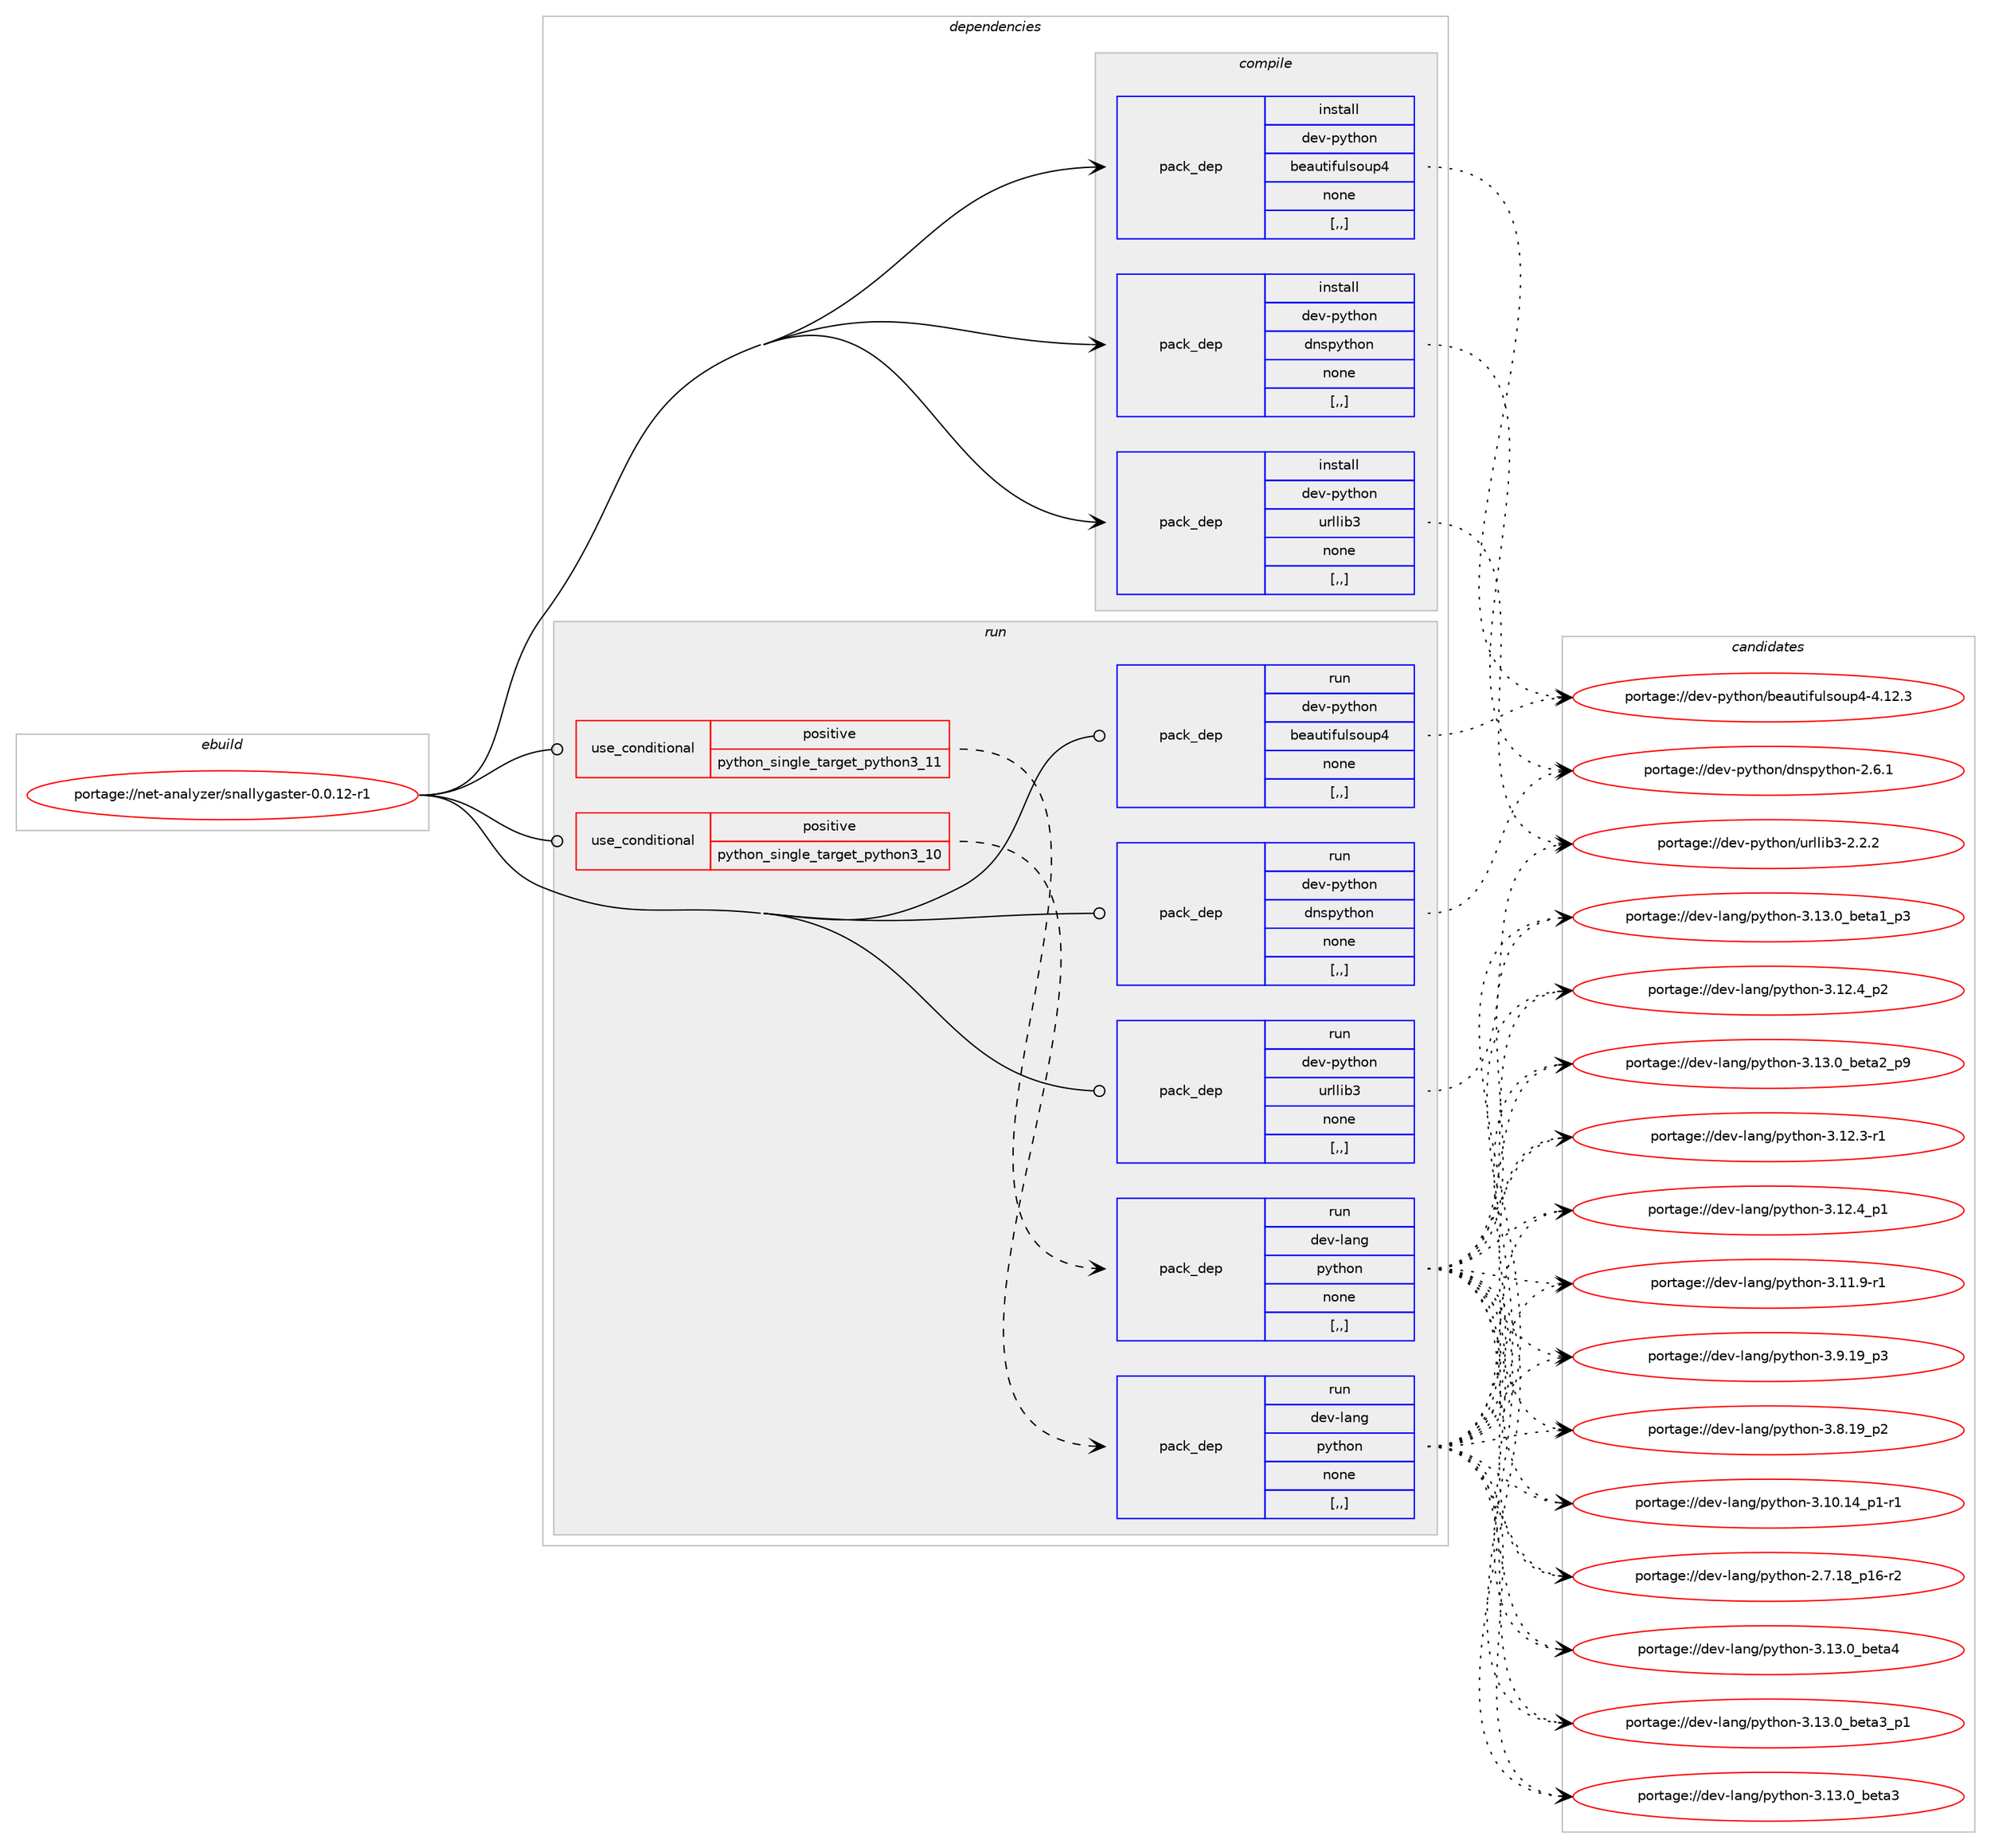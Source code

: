 digraph prolog {

# *************
# Graph options
# *************

newrank=true;
concentrate=true;
compound=true;
graph [rankdir=LR,fontname=Helvetica,fontsize=10,ranksep=1.5];#, ranksep=2.5, nodesep=0.2];
edge  [arrowhead=vee];
node  [fontname=Helvetica,fontsize=10];

# **********
# The ebuild
# **********

subgraph cluster_leftcol {
color=gray;
label=<<i>ebuild</i>>;
id [label="portage://net-analyzer/snallygaster-0.0.12-r1", color=red, width=4, href="../net-analyzer/snallygaster-0.0.12-r1.svg"];
}

# ****************
# The dependencies
# ****************

subgraph cluster_midcol {
color=gray;
label=<<i>dependencies</i>>;
subgraph cluster_compile {
fillcolor="#eeeeee";
style=filled;
label=<<i>compile</i>>;
subgraph pack250720 {
dependency341246 [label=<<TABLE BORDER="0" CELLBORDER="1" CELLSPACING="0" CELLPADDING="4" WIDTH="220"><TR><TD ROWSPAN="6" CELLPADDING="30">pack_dep</TD></TR><TR><TD WIDTH="110">install</TD></TR><TR><TD>dev-python</TD></TR><TR><TD>beautifulsoup4</TD></TR><TR><TD>none</TD></TR><TR><TD>[,,]</TD></TR></TABLE>>, shape=none, color=blue];
}
id:e -> dependency341246:w [weight=20,style="solid",arrowhead="vee"];
subgraph pack250721 {
dependency341247 [label=<<TABLE BORDER="0" CELLBORDER="1" CELLSPACING="0" CELLPADDING="4" WIDTH="220"><TR><TD ROWSPAN="6" CELLPADDING="30">pack_dep</TD></TR><TR><TD WIDTH="110">install</TD></TR><TR><TD>dev-python</TD></TR><TR><TD>dnspython</TD></TR><TR><TD>none</TD></TR><TR><TD>[,,]</TD></TR></TABLE>>, shape=none, color=blue];
}
id:e -> dependency341247:w [weight=20,style="solid",arrowhead="vee"];
subgraph pack250722 {
dependency341248 [label=<<TABLE BORDER="0" CELLBORDER="1" CELLSPACING="0" CELLPADDING="4" WIDTH="220"><TR><TD ROWSPAN="6" CELLPADDING="30">pack_dep</TD></TR><TR><TD WIDTH="110">install</TD></TR><TR><TD>dev-python</TD></TR><TR><TD>urllib3</TD></TR><TR><TD>none</TD></TR><TR><TD>[,,]</TD></TR></TABLE>>, shape=none, color=blue];
}
id:e -> dependency341248:w [weight=20,style="solid",arrowhead="vee"];
}
subgraph cluster_compileandrun {
fillcolor="#eeeeee";
style=filled;
label=<<i>compile and run</i>>;
}
subgraph cluster_run {
fillcolor="#eeeeee";
style=filled;
label=<<i>run</i>>;
subgraph cond87936 {
dependency341249 [label=<<TABLE BORDER="0" CELLBORDER="1" CELLSPACING="0" CELLPADDING="4"><TR><TD ROWSPAN="3" CELLPADDING="10">use_conditional</TD></TR><TR><TD>positive</TD></TR><TR><TD>python_single_target_python3_10</TD></TR></TABLE>>, shape=none, color=red];
subgraph pack250723 {
dependency341250 [label=<<TABLE BORDER="0" CELLBORDER="1" CELLSPACING="0" CELLPADDING="4" WIDTH="220"><TR><TD ROWSPAN="6" CELLPADDING="30">pack_dep</TD></TR><TR><TD WIDTH="110">run</TD></TR><TR><TD>dev-lang</TD></TR><TR><TD>python</TD></TR><TR><TD>none</TD></TR><TR><TD>[,,]</TD></TR></TABLE>>, shape=none, color=blue];
}
dependency341249:e -> dependency341250:w [weight=20,style="dashed",arrowhead="vee"];
}
id:e -> dependency341249:w [weight=20,style="solid",arrowhead="odot"];
subgraph cond87937 {
dependency341251 [label=<<TABLE BORDER="0" CELLBORDER="1" CELLSPACING="0" CELLPADDING="4"><TR><TD ROWSPAN="3" CELLPADDING="10">use_conditional</TD></TR><TR><TD>positive</TD></TR><TR><TD>python_single_target_python3_11</TD></TR></TABLE>>, shape=none, color=red];
subgraph pack250724 {
dependency341252 [label=<<TABLE BORDER="0" CELLBORDER="1" CELLSPACING="0" CELLPADDING="4" WIDTH="220"><TR><TD ROWSPAN="6" CELLPADDING="30">pack_dep</TD></TR><TR><TD WIDTH="110">run</TD></TR><TR><TD>dev-lang</TD></TR><TR><TD>python</TD></TR><TR><TD>none</TD></TR><TR><TD>[,,]</TD></TR></TABLE>>, shape=none, color=blue];
}
dependency341251:e -> dependency341252:w [weight=20,style="dashed",arrowhead="vee"];
}
id:e -> dependency341251:w [weight=20,style="solid",arrowhead="odot"];
subgraph pack250725 {
dependency341253 [label=<<TABLE BORDER="0" CELLBORDER="1" CELLSPACING="0" CELLPADDING="4" WIDTH="220"><TR><TD ROWSPAN="6" CELLPADDING="30">pack_dep</TD></TR><TR><TD WIDTH="110">run</TD></TR><TR><TD>dev-python</TD></TR><TR><TD>beautifulsoup4</TD></TR><TR><TD>none</TD></TR><TR><TD>[,,]</TD></TR></TABLE>>, shape=none, color=blue];
}
id:e -> dependency341253:w [weight=20,style="solid",arrowhead="odot"];
subgraph pack250726 {
dependency341254 [label=<<TABLE BORDER="0" CELLBORDER="1" CELLSPACING="0" CELLPADDING="4" WIDTH="220"><TR><TD ROWSPAN="6" CELLPADDING="30">pack_dep</TD></TR><TR><TD WIDTH="110">run</TD></TR><TR><TD>dev-python</TD></TR><TR><TD>dnspython</TD></TR><TR><TD>none</TD></TR><TR><TD>[,,]</TD></TR></TABLE>>, shape=none, color=blue];
}
id:e -> dependency341254:w [weight=20,style="solid",arrowhead="odot"];
subgraph pack250727 {
dependency341255 [label=<<TABLE BORDER="0" CELLBORDER="1" CELLSPACING="0" CELLPADDING="4" WIDTH="220"><TR><TD ROWSPAN="6" CELLPADDING="30">pack_dep</TD></TR><TR><TD WIDTH="110">run</TD></TR><TR><TD>dev-python</TD></TR><TR><TD>urllib3</TD></TR><TR><TD>none</TD></TR><TR><TD>[,,]</TD></TR></TABLE>>, shape=none, color=blue];
}
id:e -> dependency341255:w [weight=20,style="solid",arrowhead="odot"];
}
}

# **************
# The candidates
# **************

subgraph cluster_choices {
rank=same;
color=gray;
label=<<i>candidates</i>>;

subgraph choice250720 {
color=black;
nodesep=1;
choice100101118451121211161041111104798101971171161051021171081151111171125245524649504651 [label="portage://dev-python/beautifulsoup4-4.12.3", color=red, width=4,href="../dev-python/beautifulsoup4-4.12.3.svg"];
dependency341246:e -> choice100101118451121211161041111104798101971171161051021171081151111171125245524649504651:w [style=dotted,weight="100"];
}
subgraph choice250721 {
color=black;
nodesep=1;
choice1001011184511212111610411111047100110115112121116104111110455046544649 [label="portage://dev-python/dnspython-2.6.1", color=red, width=4,href="../dev-python/dnspython-2.6.1.svg"];
dependency341247:e -> choice1001011184511212111610411111047100110115112121116104111110455046544649:w [style=dotted,weight="100"];
}
subgraph choice250722 {
color=black;
nodesep=1;
choice10010111845112121116104111110471171141081081059851455046504650 [label="portage://dev-python/urllib3-2.2.2", color=red, width=4,href="../dev-python/urllib3-2.2.2.svg"];
dependency341248:e -> choice10010111845112121116104111110471171141081081059851455046504650:w [style=dotted,weight="100"];
}
subgraph choice250723 {
color=black;
nodesep=1;
choice1001011184510897110103471121211161041111104551464951464895981011169752 [label="portage://dev-lang/python-3.13.0_beta4", color=red, width=4,href="../dev-lang/python-3.13.0_beta4.svg"];
choice10010111845108971101034711212111610411111045514649514648959810111697519511249 [label="portage://dev-lang/python-3.13.0_beta3_p1", color=red, width=4,href="../dev-lang/python-3.13.0_beta3_p1.svg"];
choice1001011184510897110103471121211161041111104551464951464895981011169751 [label="portage://dev-lang/python-3.13.0_beta3", color=red, width=4,href="../dev-lang/python-3.13.0_beta3.svg"];
choice10010111845108971101034711212111610411111045514649514648959810111697509511257 [label="portage://dev-lang/python-3.13.0_beta2_p9", color=red, width=4,href="../dev-lang/python-3.13.0_beta2_p9.svg"];
choice10010111845108971101034711212111610411111045514649514648959810111697499511251 [label="portage://dev-lang/python-3.13.0_beta1_p3", color=red, width=4,href="../dev-lang/python-3.13.0_beta1_p3.svg"];
choice100101118451089711010347112121116104111110455146495046529511250 [label="portage://dev-lang/python-3.12.4_p2", color=red, width=4,href="../dev-lang/python-3.12.4_p2.svg"];
choice100101118451089711010347112121116104111110455146495046529511249 [label="portage://dev-lang/python-3.12.4_p1", color=red, width=4,href="../dev-lang/python-3.12.4_p1.svg"];
choice100101118451089711010347112121116104111110455146495046514511449 [label="portage://dev-lang/python-3.12.3-r1", color=red, width=4,href="../dev-lang/python-3.12.3-r1.svg"];
choice100101118451089711010347112121116104111110455146494946574511449 [label="portage://dev-lang/python-3.11.9-r1", color=red, width=4,href="../dev-lang/python-3.11.9-r1.svg"];
choice100101118451089711010347112121116104111110455146494846495295112494511449 [label="portage://dev-lang/python-3.10.14_p1-r1", color=red, width=4,href="../dev-lang/python-3.10.14_p1-r1.svg"];
choice100101118451089711010347112121116104111110455146574649579511251 [label="portage://dev-lang/python-3.9.19_p3", color=red, width=4,href="../dev-lang/python-3.9.19_p3.svg"];
choice100101118451089711010347112121116104111110455146564649579511250 [label="portage://dev-lang/python-3.8.19_p2", color=red, width=4,href="../dev-lang/python-3.8.19_p2.svg"];
choice100101118451089711010347112121116104111110455046554649569511249544511450 [label="portage://dev-lang/python-2.7.18_p16-r2", color=red, width=4,href="../dev-lang/python-2.7.18_p16-r2.svg"];
dependency341250:e -> choice1001011184510897110103471121211161041111104551464951464895981011169752:w [style=dotted,weight="100"];
dependency341250:e -> choice10010111845108971101034711212111610411111045514649514648959810111697519511249:w [style=dotted,weight="100"];
dependency341250:e -> choice1001011184510897110103471121211161041111104551464951464895981011169751:w [style=dotted,weight="100"];
dependency341250:e -> choice10010111845108971101034711212111610411111045514649514648959810111697509511257:w [style=dotted,weight="100"];
dependency341250:e -> choice10010111845108971101034711212111610411111045514649514648959810111697499511251:w [style=dotted,weight="100"];
dependency341250:e -> choice100101118451089711010347112121116104111110455146495046529511250:w [style=dotted,weight="100"];
dependency341250:e -> choice100101118451089711010347112121116104111110455146495046529511249:w [style=dotted,weight="100"];
dependency341250:e -> choice100101118451089711010347112121116104111110455146495046514511449:w [style=dotted,weight="100"];
dependency341250:e -> choice100101118451089711010347112121116104111110455146494946574511449:w [style=dotted,weight="100"];
dependency341250:e -> choice100101118451089711010347112121116104111110455146494846495295112494511449:w [style=dotted,weight="100"];
dependency341250:e -> choice100101118451089711010347112121116104111110455146574649579511251:w [style=dotted,weight="100"];
dependency341250:e -> choice100101118451089711010347112121116104111110455146564649579511250:w [style=dotted,weight="100"];
dependency341250:e -> choice100101118451089711010347112121116104111110455046554649569511249544511450:w [style=dotted,weight="100"];
}
subgraph choice250724 {
color=black;
nodesep=1;
choice1001011184510897110103471121211161041111104551464951464895981011169752 [label="portage://dev-lang/python-3.13.0_beta4", color=red, width=4,href="../dev-lang/python-3.13.0_beta4.svg"];
choice10010111845108971101034711212111610411111045514649514648959810111697519511249 [label="portage://dev-lang/python-3.13.0_beta3_p1", color=red, width=4,href="../dev-lang/python-3.13.0_beta3_p1.svg"];
choice1001011184510897110103471121211161041111104551464951464895981011169751 [label="portage://dev-lang/python-3.13.0_beta3", color=red, width=4,href="../dev-lang/python-3.13.0_beta3.svg"];
choice10010111845108971101034711212111610411111045514649514648959810111697509511257 [label="portage://dev-lang/python-3.13.0_beta2_p9", color=red, width=4,href="../dev-lang/python-3.13.0_beta2_p9.svg"];
choice10010111845108971101034711212111610411111045514649514648959810111697499511251 [label="portage://dev-lang/python-3.13.0_beta1_p3", color=red, width=4,href="../dev-lang/python-3.13.0_beta1_p3.svg"];
choice100101118451089711010347112121116104111110455146495046529511250 [label="portage://dev-lang/python-3.12.4_p2", color=red, width=4,href="../dev-lang/python-3.12.4_p2.svg"];
choice100101118451089711010347112121116104111110455146495046529511249 [label="portage://dev-lang/python-3.12.4_p1", color=red, width=4,href="../dev-lang/python-3.12.4_p1.svg"];
choice100101118451089711010347112121116104111110455146495046514511449 [label="portage://dev-lang/python-3.12.3-r1", color=red, width=4,href="../dev-lang/python-3.12.3-r1.svg"];
choice100101118451089711010347112121116104111110455146494946574511449 [label="portage://dev-lang/python-3.11.9-r1", color=red, width=4,href="../dev-lang/python-3.11.9-r1.svg"];
choice100101118451089711010347112121116104111110455146494846495295112494511449 [label="portage://dev-lang/python-3.10.14_p1-r1", color=red, width=4,href="../dev-lang/python-3.10.14_p1-r1.svg"];
choice100101118451089711010347112121116104111110455146574649579511251 [label="portage://dev-lang/python-3.9.19_p3", color=red, width=4,href="../dev-lang/python-3.9.19_p3.svg"];
choice100101118451089711010347112121116104111110455146564649579511250 [label="portage://dev-lang/python-3.8.19_p2", color=red, width=4,href="../dev-lang/python-3.8.19_p2.svg"];
choice100101118451089711010347112121116104111110455046554649569511249544511450 [label="portage://dev-lang/python-2.7.18_p16-r2", color=red, width=4,href="../dev-lang/python-2.7.18_p16-r2.svg"];
dependency341252:e -> choice1001011184510897110103471121211161041111104551464951464895981011169752:w [style=dotted,weight="100"];
dependency341252:e -> choice10010111845108971101034711212111610411111045514649514648959810111697519511249:w [style=dotted,weight="100"];
dependency341252:e -> choice1001011184510897110103471121211161041111104551464951464895981011169751:w [style=dotted,weight="100"];
dependency341252:e -> choice10010111845108971101034711212111610411111045514649514648959810111697509511257:w [style=dotted,weight="100"];
dependency341252:e -> choice10010111845108971101034711212111610411111045514649514648959810111697499511251:w [style=dotted,weight="100"];
dependency341252:e -> choice100101118451089711010347112121116104111110455146495046529511250:w [style=dotted,weight="100"];
dependency341252:e -> choice100101118451089711010347112121116104111110455146495046529511249:w [style=dotted,weight="100"];
dependency341252:e -> choice100101118451089711010347112121116104111110455146495046514511449:w [style=dotted,weight="100"];
dependency341252:e -> choice100101118451089711010347112121116104111110455146494946574511449:w [style=dotted,weight="100"];
dependency341252:e -> choice100101118451089711010347112121116104111110455146494846495295112494511449:w [style=dotted,weight="100"];
dependency341252:e -> choice100101118451089711010347112121116104111110455146574649579511251:w [style=dotted,weight="100"];
dependency341252:e -> choice100101118451089711010347112121116104111110455146564649579511250:w [style=dotted,weight="100"];
dependency341252:e -> choice100101118451089711010347112121116104111110455046554649569511249544511450:w [style=dotted,weight="100"];
}
subgraph choice250725 {
color=black;
nodesep=1;
choice100101118451121211161041111104798101971171161051021171081151111171125245524649504651 [label="portage://dev-python/beautifulsoup4-4.12.3", color=red, width=4,href="../dev-python/beautifulsoup4-4.12.3.svg"];
dependency341253:e -> choice100101118451121211161041111104798101971171161051021171081151111171125245524649504651:w [style=dotted,weight="100"];
}
subgraph choice250726 {
color=black;
nodesep=1;
choice1001011184511212111610411111047100110115112121116104111110455046544649 [label="portage://dev-python/dnspython-2.6.1", color=red, width=4,href="../dev-python/dnspython-2.6.1.svg"];
dependency341254:e -> choice1001011184511212111610411111047100110115112121116104111110455046544649:w [style=dotted,weight="100"];
}
subgraph choice250727 {
color=black;
nodesep=1;
choice10010111845112121116104111110471171141081081059851455046504650 [label="portage://dev-python/urllib3-2.2.2", color=red, width=4,href="../dev-python/urllib3-2.2.2.svg"];
dependency341255:e -> choice10010111845112121116104111110471171141081081059851455046504650:w [style=dotted,weight="100"];
}
}

}
